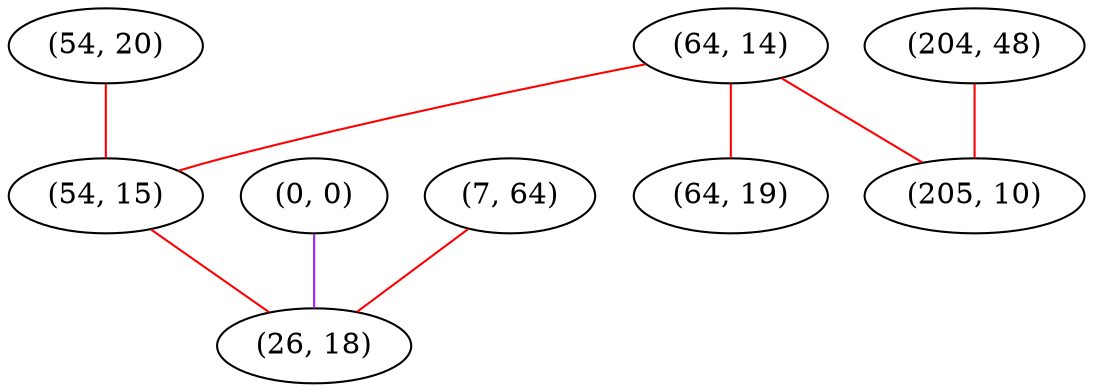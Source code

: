 graph "" {
"(54, 20)";
"(0, 0)";
"(7, 64)";
"(64, 14)";
"(64, 19)";
"(54, 15)";
"(204, 48)";
"(205, 10)";
"(26, 18)";
"(54, 20)" -- "(54, 15)"  [color=red, key=0, weight=1];
"(0, 0)" -- "(26, 18)"  [color=purple, key=0, weight=4];
"(7, 64)" -- "(26, 18)"  [color=red, key=0, weight=1];
"(64, 14)" -- "(205, 10)"  [color=red, key=0, weight=1];
"(64, 14)" -- "(64, 19)"  [color=red, key=0, weight=1];
"(64, 14)" -- "(54, 15)"  [color=red, key=0, weight=1];
"(54, 15)" -- "(26, 18)"  [color=red, key=0, weight=1];
"(204, 48)" -- "(205, 10)"  [color=red, key=0, weight=1];
}
